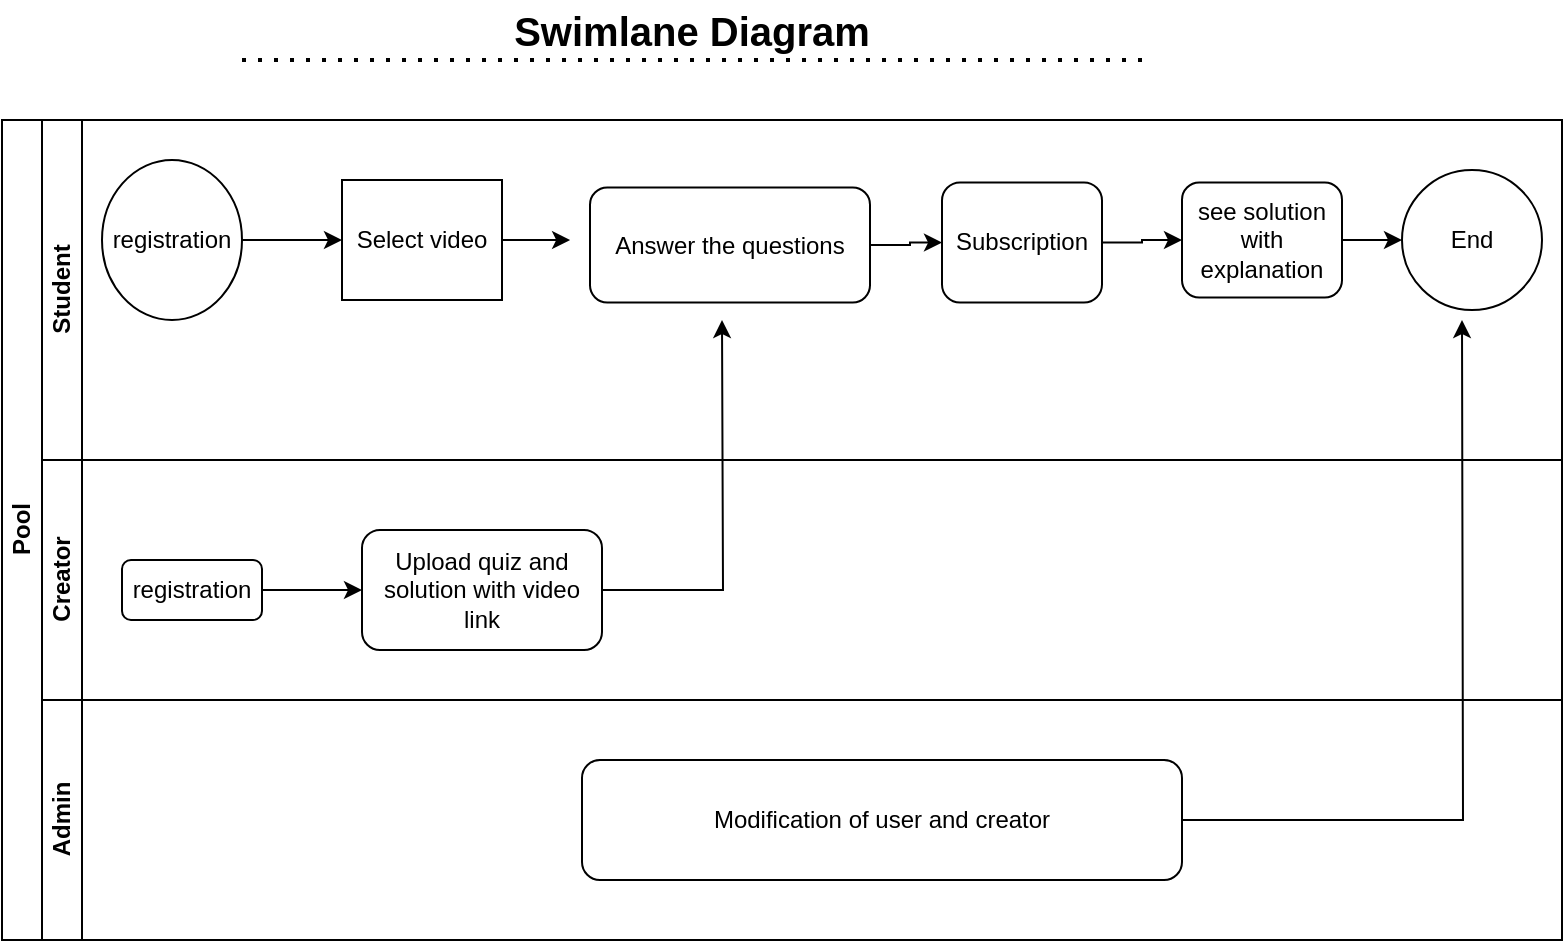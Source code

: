 <mxfile version="20.8.3" type="device"><diagram id="prtHgNgQTEPvFCAcTncT" name="Page-1"><mxGraphModel dx="1058" dy="571" grid="1" gridSize="10" guides="1" tooltips="1" connect="1" arrows="1" fold="1" page="1" pageScale="1" pageWidth="827" pageHeight="1169" math="0" shadow="0"><root><mxCell id="0"/><mxCell id="1" parent="0"/><mxCell id="dNxyNK7c78bLwvsdeMH5-19" value="Pool" style="swimlane;html=1;childLayout=stackLayout;resizeParent=1;resizeParentMax=0;horizontal=0;startSize=20;horizontalStack=0;" parent="1" vertex="1"><mxGeometry x="120" y="130" width="780" height="410" as="geometry"/></mxCell><mxCell id="dNxyNK7c78bLwvsdeMH5-20" value="Student&lt;br&gt;" style="swimlane;html=1;startSize=20;horizontal=0;" parent="dNxyNK7c78bLwvsdeMH5-19" vertex="1"><mxGeometry x="20" width="760" height="170" as="geometry"/></mxCell><mxCell id="dNxyNK7c78bLwvsdeMH5-25" value="" style="edgeStyle=orthogonalEdgeStyle;rounded=0;orthogonalLoop=1;jettySize=auto;html=1;entryX=0;entryY=0.5;entryDx=0;entryDy=0;" parent="dNxyNK7c78bLwvsdeMH5-20" source="dNxyNK7c78bLwvsdeMH5-23" target="dNxyNK7c78bLwvsdeMH5-30" edge="1"><mxGeometry relative="1" as="geometry"><mxPoint x="120" y="60" as="targetPoint"/></mxGeometry></mxCell><mxCell id="dNxyNK7c78bLwvsdeMH5-23" value="registration" style="ellipse;whiteSpace=wrap;html=1;" parent="dNxyNK7c78bLwvsdeMH5-20" vertex="1"><mxGeometry x="30" y="20" width="70" height="80" as="geometry"/></mxCell><mxCell id="_1y2_Aih9_kcjuC3SB8a-15" style="edgeStyle=orthogonalEdgeStyle;rounded=0;orthogonalLoop=1;jettySize=auto;html=1;exitX=1;exitY=0.5;exitDx=0;exitDy=0;entryX=-0.071;entryY=0.457;entryDx=0;entryDy=0;entryPerimeter=0;" edge="1" parent="dNxyNK7c78bLwvsdeMH5-20" source="dNxyNK7c78bLwvsdeMH5-30" target="LeXewlx-v9soBNq0FJ1s-24"><mxGeometry relative="1" as="geometry"/></mxCell><mxCell id="dNxyNK7c78bLwvsdeMH5-30" value="Select video" style="rounded=0;whiteSpace=wrap;html=1;fontFamily=Helvetica;fontSize=12;fontColor=#000000;align=center;" parent="dNxyNK7c78bLwvsdeMH5-20" vertex="1"><mxGeometry x="150" y="30" width="80" height="60" as="geometry"/></mxCell><mxCell id="LeXewlx-v9soBNq0FJ1s-28" value="End" style="ellipse;whiteSpace=wrap;html=1;aspect=fixed;" parent="dNxyNK7c78bLwvsdeMH5-20" vertex="1"><mxGeometry x="680" y="25" width="70" height="70" as="geometry"/></mxCell><mxCell id="_1y2_Aih9_kcjuC3SB8a-18" style="edgeStyle=orthogonalEdgeStyle;rounded=0;orthogonalLoop=1;jettySize=auto;html=1;exitX=1;exitY=0.5;exitDx=0;exitDy=0;entryX=0;entryY=0.5;entryDx=0;entryDy=0;" edge="1" parent="dNxyNK7c78bLwvsdeMH5-20" source="_1y2_Aih9_kcjuC3SB8a-7" target="_1y2_Aih9_kcjuC3SB8a-10"><mxGeometry relative="1" as="geometry"/></mxCell><mxCell id="_1y2_Aih9_kcjuC3SB8a-7" value="Subscription" style="rounded=1;whiteSpace=wrap;html=1;" vertex="1" parent="dNxyNK7c78bLwvsdeMH5-20"><mxGeometry x="450" y="31.25" width="80" height="60" as="geometry"/></mxCell><mxCell id="_1y2_Aih9_kcjuC3SB8a-17" style="edgeStyle=orthogonalEdgeStyle;rounded=0;orthogonalLoop=1;jettySize=auto;html=1;exitX=1;exitY=0.5;exitDx=0;exitDy=0;" edge="1" parent="dNxyNK7c78bLwvsdeMH5-20" source="LeXewlx-v9soBNq0FJ1s-24" target="_1y2_Aih9_kcjuC3SB8a-7"><mxGeometry relative="1" as="geometry"/></mxCell><mxCell id="LeXewlx-v9soBNq0FJ1s-24" value="Answer the questions" style="rounded=1;whiteSpace=wrap;html=1;" parent="dNxyNK7c78bLwvsdeMH5-20" vertex="1"><mxGeometry x="274" y="33.75" width="140" height="57.5" as="geometry"/></mxCell><mxCell id="_1y2_Aih9_kcjuC3SB8a-19" style="edgeStyle=orthogonalEdgeStyle;rounded=0;orthogonalLoop=1;jettySize=auto;html=1;exitX=1;exitY=0.5;exitDx=0;exitDy=0;entryX=0;entryY=0.5;entryDx=0;entryDy=0;" edge="1" parent="dNxyNK7c78bLwvsdeMH5-20" source="_1y2_Aih9_kcjuC3SB8a-10" target="LeXewlx-v9soBNq0FJ1s-28"><mxGeometry relative="1" as="geometry"/></mxCell><mxCell id="_1y2_Aih9_kcjuC3SB8a-10" value="see solution with explanation" style="rounded=1;whiteSpace=wrap;html=1;" vertex="1" parent="dNxyNK7c78bLwvsdeMH5-20"><mxGeometry x="570" y="31.25" width="80" height="57.5" as="geometry"/></mxCell><mxCell id="dNxyNK7c78bLwvsdeMH5-21" value="Creator&lt;br&gt;" style="swimlane;html=1;startSize=20;horizontal=0;" parent="dNxyNK7c78bLwvsdeMH5-19" vertex="1"><mxGeometry x="20" y="170" width="760" height="120" as="geometry"/></mxCell><mxCell id="LeXewlx-v9soBNq0FJ1s-19" value="Upload quiz and solution with video link" style="rounded=1;whiteSpace=wrap;html=1;" parent="dNxyNK7c78bLwvsdeMH5-21" vertex="1"><mxGeometry x="160" y="35" width="120" height="60" as="geometry"/></mxCell><mxCell id="_1y2_Aih9_kcjuC3SB8a-21" style="edgeStyle=orthogonalEdgeStyle;rounded=0;orthogonalLoop=1;jettySize=auto;html=1;" edge="1" parent="dNxyNK7c78bLwvsdeMH5-21" source="_1y2_Aih9_kcjuC3SB8a-6" target="LeXewlx-v9soBNq0FJ1s-19"><mxGeometry relative="1" as="geometry"/></mxCell><mxCell id="_1y2_Aih9_kcjuC3SB8a-6" value="registration" style="rounded=1;whiteSpace=wrap;html=1;" vertex="1" parent="dNxyNK7c78bLwvsdeMH5-21"><mxGeometry x="40" y="50" width="70" height="30" as="geometry"/></mxCell><mxCell id="dNxyNK7c78bLwvsdeMH5-22" value="Admin" style="swimlane;html=1;startSize=20;horizontal=0;" parent="dNxyNK7c78bLwvsdeMH5-19" vertex="1"><mxGeometry x="20" y="290" width="760" height="120" as="geometry"/></mxCell><mxCell id="_1y2_Aih9_kcjuC3SB8a-23" value="Modification of user and creator" style="rounded=1;whiteSpace=wrap;html=1;" vertex="1" parent="dNxyNK7c78bLwvsdeMH5-22"><mxGeometry x="270" y="30" width="300" height="60" as="geometry"/></mxCell><mxCell id="LeXewlx-v9soBNq0FJ1s-41" value="&lt;b&gt;&lt;font style=&quot;font-size: 20px;&quot;&gt;Swimlane Diagram&lt;/font&gt;&lt;/b&gt;" style="text;html=1;strokeColor=none;fillColor=none;align=center;verticalAlign=middle;whiteSpace=wrap;rounded=0;" parent="1" vertex="1"><mxGeometry x="307" y="70" width="316" height="30" as="geometry"/></mxCell><mxCell id="LeXewlx-v9soBNq0FJ1s-42" value="" style="endArrow=none;dashed=1;html=1;dashPattern=1 3;strokeWidth=2;rounded=0;fontSize=20;" parent="1" edge="1"><mxGeometry width="50" height="50" relative="1" as="geometry"><mxPoint x="240" y="100" as="sourcePoint"/><mxPoint x="690" y="100" as="targetPoint"/></mxGeometry></mxCell><mxCell id="_1y2_Aih9_kcjuC3SB8a-22" style="edgeStyle=orthogonalEdgeStyle;rounded=0;orthogonalLoop=1;jettySize=auto;html=1;" edge="1" parent="1" source="LeXewlx-v9soBNq0FJ1s-19"><mxGeometry relative="1" as="geometry"><mxPoint x="480" y="230" as="targetPoint"/></mxGeometry></mxCell><mxCell id="_1y2_Aih9_kcjuC3SB8a-24" style="edgeStyle=orthogonalEdgeStyle;rounded=0;orthogonalLoop=1;jettySize=auto;html=1;" edge="1" parent="1" source="_1y2_Aih9_kcjuC3SB8a-23"><mxGeometry relative="1" as="geometry"><mxPoint x="850" y="230" as="targetPoint"/></mxGeometry></mxCell></root></mxGraphModel></diagram></mxfile>